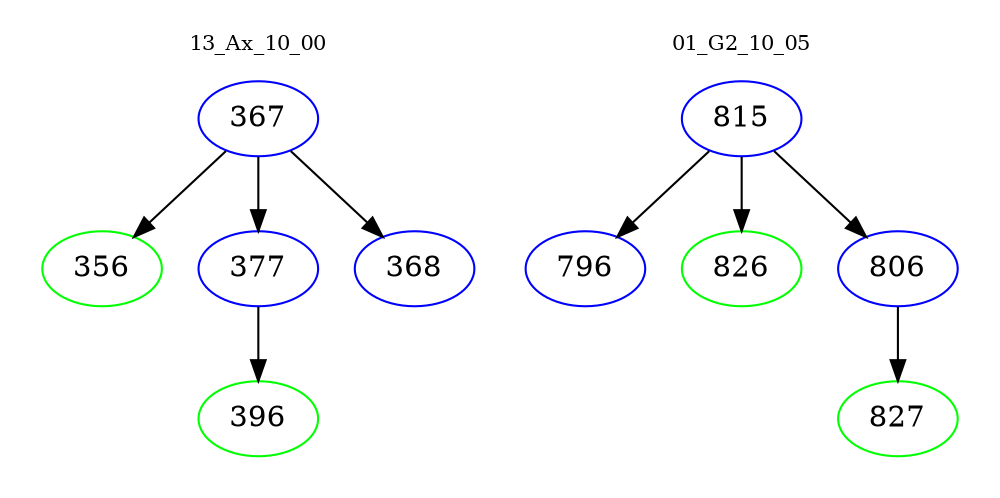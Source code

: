 digraph{
subgraph cluster_0 {
color = white
label = "13_Ax_10_00";
fontsize=10;
T0_367 [label="367", color="blue"]
T0_367 -> T0_356 [color="black"]
T0_356 [label="356", color="green"]
T0_367 -> T0_377 [color="black"]
T0_377 [label="377", color="blue"]
T0_377 -> T0_396 [color="black"]
T0_396 [label="396", color="green"]
T0_367 -> T0_368 [color="black"]
T0_368 [label="368", color="blue"]
}
subgraph cluster_1 {
color = white
label = "01_G2_10_05";
fontsize=10;
T1_815 [label="815", color="blue"]
T1_815 -> T1_796 [color="black"]
T1_796 [label="796", color="blue"]
T1_815 -> T1_826 [color="black"]
T1_826 [label="826", color="green"]
T1_815 -> T1_806 [color="black"]
T1_806 [label="806", color="blue"]
T1_806 -> T1_827 [color="black"]
T1_827 [label="827", color="green"]
}
}
